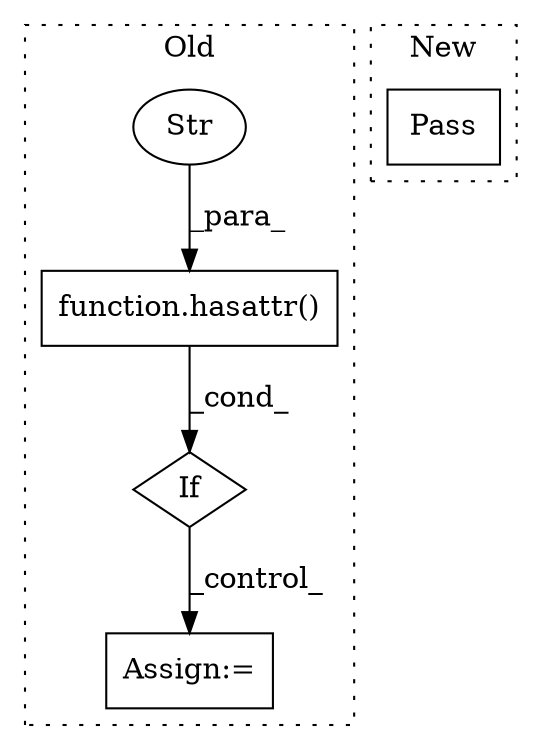 digraph G {
subgraph cluster0 {
1 [label="function.hasattr()" a="75" s="1372,1402" l="8,1" shape="box"];
3 [label="Str" a="66" s="1388" l="14" shape="ellipse"];
4 [label="If" a="96" s="1369" l="3" shape="diamond"];
5 [label="Assign:=" a="68" s="1436" l="3" shape="box"];
label = "Old";
style="dotted";
}
subgraph cluster1 {
2 [label="Pass" a="62" s="2361" l="4" shape="box"];
label = "New";
style="dotted";
}
1 -> 4 [label="_cond_"];
3 -> 1 [label="_para_"];
4 -> 5 [label="_control_"];
}